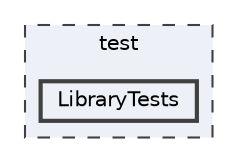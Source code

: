 digraph "C:/Users/Estudiante UCU/programación 2/PII_Pokemon/test/LibraryTests"
{
 // INTERACTIVE_SVG=YES
 // LATEX_PDF_SIZE
  bgcolor="transparent";
  edge [fontname=Helvetica,fontsize=10,labelfontname=Helvetica,labelfontsize=10];
  node [fontname=Helvetica,fontsize=10,shape=box,height=0.2,width=0.4];
  compound=true
  subgraph clusterdir_13e138d54eb8818da29c3992edef070a {
    graph [ bgcolor="#edf0f7", pencolor="grey25", label="test", fontname=Helvetica,fontsize=10 style="filled,dashed", URL="dir_13e138d54eb8818da29c3992edef070a.html",tooltip=""]
  dir_6c8e1213d96547949c4ad1dee757a549 [label="LibraryTests", fillcolor="#edf0f7", color="grey25", style="filled,bold", URL="dir_6c8e1213d96547949c4ad1dee757a549.html",tooltip=""];
  }
}
